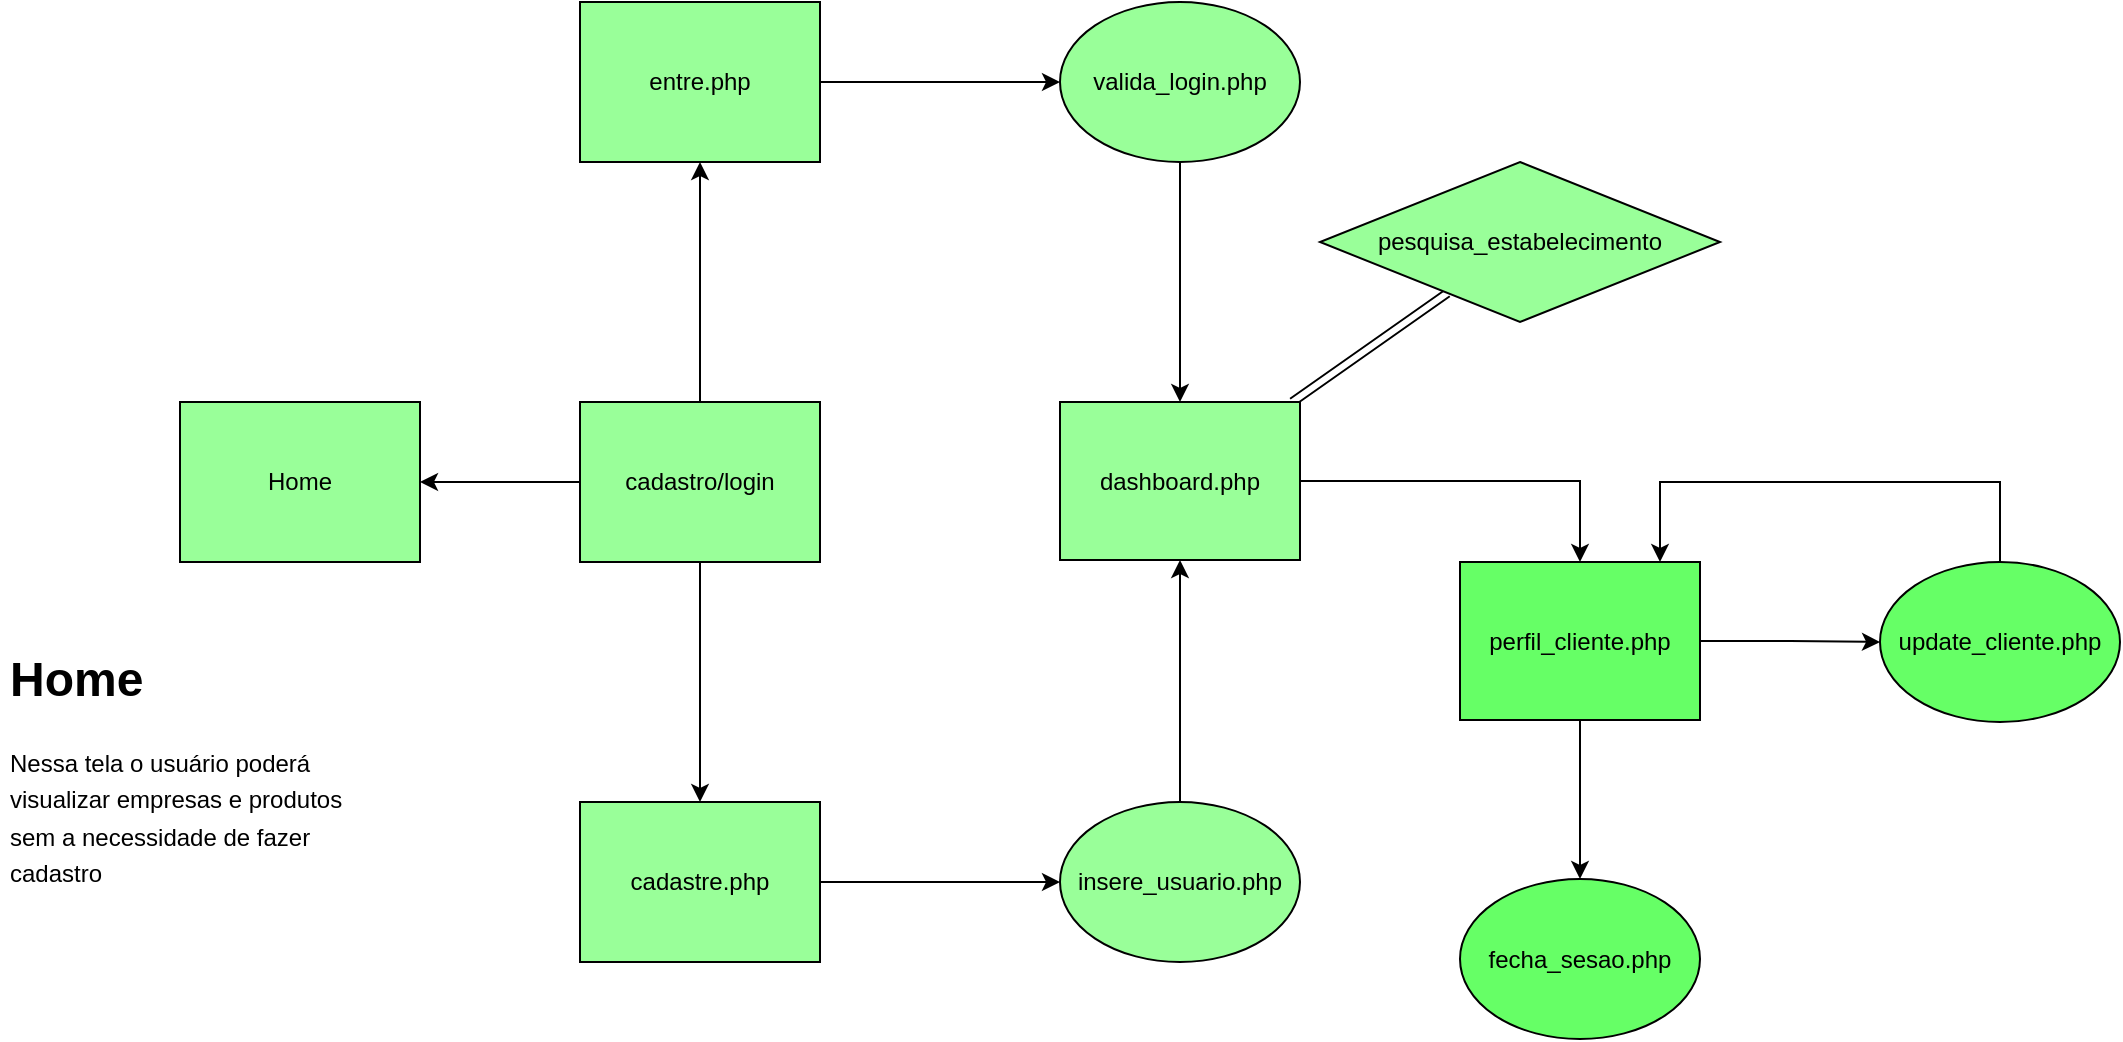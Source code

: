 <mxfile version="21.2.1" type="device" pages="3">
  <diagram name="Cliente" id="-fLTgROmnotpqfPD7KrV">
    <mxGraphModel dx="2046" dy="733" grid="1" gridSize="10" guides="1" tooltips="1" connect="1" arrows="1" fold="1" page="1" pageScale="1" pageWidth="827" pageHeight="1169" math="0" shadow="0">
      <root>
        <mxCell id="0" />
        <mxCell id="1" parent="0" />
        <mxCell id="nJGko37JBxsJlrp_rgi--4" style="edgeStyle=orthogonalEdgeStyle;rounded=0;orthogonalLoop=1;jettySize=auto;html=1;exitX=0.5;exitY=1;exitDx=0;exitDy=0;entryX=0.5;entryY=0;entryDx=0;entryDy=0;" parent="1" source="nJGko37JBxsJlrp_rgi--1" target="nJGko37JBxsJlrp_rgi--5" edge="1">
          <mxGeometry relative="1" as="geometry">
            <mxPoint x="90" y="370" as="targetPoint" />
          </mxGeometry>
        </mxCell>
        <mxCell id="nJGko37JBxsJlrp_rgi--14" style="edgeStyle=orthogonalEdgeStyle;rounded=0;orthogonalLoop=1;jettySize=auto;html=1;exitX=0.5;exitY=0;exitDx=0;exitDy=0;entryX=0.5;entryY=1;entryDx=0;entryDy=0;" parent="1" source="nJGko37JBxsJlrp_rgi--1" target="nJGko37JBxsJlrp_rgi--6" edge="1">
          <mxGeometry relative="1" as="geometry" />
        </mxCell>
        <mxCell id="Xoj2JBchcT_UAn22fU_Y-2" value="" style="edgeStyle=orthogonalEdgeStyle;rounded=0;orthogonalLoop=1;jettySize=auto;html=1;" edge="1" parent="1" source="nJGko37JBxsJlrp_rgi--1" target="Xoj2JBchcT_UAn22fU_Y-1">
          <mxGeometry relative="1" as="geometry" />
        </mxCell>
        <mxCell id="nJGko37JBxsJlrp_rgi--1" value="cadastro/login" style="rounded=0;whiteSpace=wrap;html=1;fillColor=#99FF99;" parent="1" vertex="1">
          <mxGeometry x="30" y="200" width="120" height="80" as="geometry" />
        </mxCell>
        <mxCell id="nJGko37JBxsJlrp_rgi--10" value="" style="edgeStyle=orthogonalEdgeStyle;rounded=0;orthogonalLoop=1;jettySize=auto;html=1;" parent="1" source="nJGko37JBxsJlrp_rgi--5" target="nJGko37JBxsJlrp_rgi--9" edge="1">
          <mxGeometry relative="1" as="geometry" />
        </mxCell>
        <mxCell id="nJGko37JBxsJlrp_rgi--5" value="cadastre.php" style="rounded=0;whiteSpace=wrap;html=1;fillColor=#99FF99;" parent="1" vertex="1">
          <mxGeometry x="30" y="400" width="120" height="80" as="geometry" />
        </mxCell>
        <mxCell id="nJGko37JBxsJlrp_rgi--13" value="" style="edgeStyle=orthogonalEdgeStyle;rounded=0;orthogonalLoop=1;jettySize=auto;html=1;" parent="1" source="nJGko37JBxsJlrp_rgi--6" target="nJGko37JBxsJlrp_rgi--12" edge="1">
          <mxGeometry relative="1" as="geometry" />
        </mxCell>
        <mxCell id="nJGko37JBxsJlrp_rgi--6" value="entre.php" style="rounded=0;whiteSpace=wrap;html=1;fillColor=#99FF99;" parent="1" vertex="1">
          <mxGeometry x="30" width="120" height="80" as="geometry" />
        </mxCell>
        <mxCell id="nJGko37JBxsJlrp_rgi--18" style="edgeStyle=orthogonalEdgeStyle;rounded=0;orthogonalLoop=1;jettySize=auto;html=1;entryX=0.5;entryY=1;entryDx=0;entryDy=0;" parent="1" source="nJGko37JBxsJlrp_rgi--9" target="nJGko37JBxsJlrp_rgi--16" edge="1">
          <mxGeometry relative="1" as="geometry" />
        </mxCell>
        <mxCell id="nJGko37JBxsJlrp_rgi--9" value="insere_usuario.php" style="ellipse;whiteSpace=wrap;html=1;rounded=0;fillColor=#99FF99;" parent="1" vertex="1">
          <mxGeometry x="270" y="400" width="120" height="80" as="geometry" />
        </mxCell>
        <mxCell id="nJGko37JBxsJlrp_rgi--17" value="" style="edgeStyle=orthogonalEdgeStyle;rounded=0;orthogonalLoop=1;jettySize=auto;html=1;" parent="1" source="nJGko37JBxsJlrp_rgi--12" target="nJGko37JBxsJlrp_rgi--16" edge="1">
          <mxGeometry relative="1" as="geometry" />
        </mxCell>
        <mxCell id="nJGko37JBxsJlrp_rgi--12" value="valida_login.php" style="ellipse;whiteSpace=wrap;html=1;rounded=0;fillColor=#99FF99;" parent="1" vertex="1">
          <mxGeometry x="270" width="120" height="80" as="geometry" />
        </mxCell>
        <mxCell id="nJGko37JBxsJlrp_rgi--22" value="" style="edgeStyle=orthogonalEdgeStyle;rounded=0;orthogonalLoop=1;jettySize=auto;html=1;" parent="1" source="nJGko37JBxsJlrp_rgi--16" target="nJGko37JBxsJlrp_rgi--21" edge="1">
          <mxGeometry relative="1" as="geometry" />
        </mxCell>
        <mxCell id="98FRtYooVgI7Z1cPWIKy-3" value="" style="rounded=0;orthogonalLoop=1;jettySize=auto;html=1;shape=link;" edge="1" parent="1" source="nJGko37JBxsJlrp_rgi--16" target="98FRtYooVgI7Z1cPWIKy-2">
          <mxGeometry relative="1" as="geometry" />
        </mxCell>
        <mxCell id="nJGko37JBxsJlrp_rgi--16" value="dashboard.php" style="whiteSpace=wrap;html=1;rounded=0;fillColor=#99FF99;" parent="1" vertex="1">
          <mxGeometry x="270" y="200" width="120" height="79" as="geometry" />
        </mxCell>
        <mxCell id="nJGko37JBxsJlrp_rgi--25" value="" style="edgeStyle=orthogonalEdgeStyle;rounded=0;orthogonalLoop=1;jettySize=auto;html=1;" parent="1" source="nJGko37JBxsJlrp_rgi--21" target="nJGko37JBxsJlrp_rgi--24" edge="1">
          <mxGeometry relative="1" as="geometry" />
        </mxCell>
        <mxCell id="nJGko37JBxsJlrp_rgi--32" style="edgeStyle=orthogonalEdgeStyle;rounded=0;orthogonalLoop=1;jettySize=auto;html=1;exitX=1;exitY=0.5;exitDx=0;exitDy=0;entryX=0;entryY=0.5;entryDx=0;entryDy=0;" parent="1" source="nJGko37JBxsJlrp_rgi--21" target="OBdbuybp2C_v1fgZbtni-1" edge="1">
          <mxGeometry relative="1" as="geometry" />
        </mxCell>
        <mxCell id="nJGko37JBxsJlrp_rgi--21" value="perfil_cliente.php" style="whiteSpace=wrap;html=1;fillColor=#66FF66;rounded=0;" parent="1" vertex="1">
          <mxGeometry x="470" y="280" width="120" height="79" as="geometry" />
        </mxCell>
        <mxCell id="nJGko37JBxsJlrp_rgi--24" value="fecha_sesao.php" style="ellipse;whiteSpace=wrap;html=1;fillColor=#66FF66;rounded=0;" parent="1" vertex="1">
          <mxGeometry x="470" y="438.5" width="120" height="80" as="geometry" />
        </mxCell>
        <mxCell id="nJGko37JBxsJlrp_rgi--35" style="edgeStyle=orthogonalEdgeStyle;rounded=0;orthogonalLoop=1;jettySize=auto;html=1;" parent="1" source="OBdbuybp2C_v1fgZbtni-1" edge="1">
          <mxGeometry relative="1" as="geometry">
            <mxPoint x="570" y="280" as="targetPoint" />
            <Array as="points">
              <mxPoint x="740" y="240" />
              <mxPoint x="570" y="240" />
            </Array>
            <mxPoint x="940" y="278.5" as="sourcePoint" />
          </mxGeometry>
        </mxCell>
        <mxCell id="OBdbuybp2C_v1fgZbtni-1" value="update_cliente.php" style="ellipse;whiteSpace=wrap;html=1;fillColor=#66FF66;rounded=0;" parent="1" vertex="1">
          <mxGeometry x="680" y="280" width="120" height="80" as="geometry" />
        </mxCell>
        <mxCell id="98FRtYooVgI7Z1cPWIKy-2" value="pesquisa_estabelecimento" style="rhombus;whiteSpace=wrap;html=1;fillColor=#99FF99;rounded=0;" vertex="1" parent="1">
          <mxGeometry x="400" y="80" width="200" height="80" as="geometry" />
        </mxCell>
        <mxCell id="Xoj2JBchcT_UAn22fU_Y-1" value="Home" style="rounded=0;whiteSpace=wrap;html=1;fillColor=#99FF99;" vertex="1" parent="1">
          <mxGeometry x="-170" y="200" width="120" height="80" as="geometry" />
        </mxCell>
        <mxCell id="Xoj2JBchcT_UAn22fU_Y-3" value="&lt;h1&gt;&lt;span style=&quot;background-color: initial;&quot;&gt;Home&lt;/span&gt;&lt;/h1&gt;&lt;h1 style=&quot;line-height: 60%;&quot;&gt;&lt;span style=&quot;background-color: initial; font-size: 12px; font-weight: normal;&quot;&gt;Nessa tela o usuário poderá visualizar empresas e produtos sem a necessidade de fazer cadastro&lt;/span&gt;&lt;br&gt;&lt;/h1&gt;" style="text;html=1;strokeColor=none;fillColor=none;spacing=5;spacingTop=-20;whiteSpace=wrap;overflow=hidden;rounded=0;" vertex="1" parent="1">
          <mxGeometry x="-260" y="318.5" width="190" height="141.5" as="geometry" />
        </mxCell>
      </root>
    </mxGraphModel>
  </diagram>
  <diagram id="FP6vAjrer5khvVGKEKZG" name="Estabelecimento">
    <mxGraphModel dx="942" dy="566" grid="1" gridSize="10" guides="1" tooltips="1" connect="1" arrows="1" fold="1" page="1" pageScale="1" pageWidth="827" pageHeight="1169" math="0" shadow="0">
      <root>
        <mxCell id="0" />
        <mxCell id="1" parent="0" />
        <mxCell id="geep5rM37MOr-OzAUdSe-1" style="edgeStyle=orthogonalEdgeStyle;rounded=0;orthogonalLoop=1;jettySize=auto;html=1;exitX=0.5;exitY=1;exitDx=0;exitDy=0;entryX=0.5;entryY=0;entryDx=0;entryDy=0;fillColor=#FF9999;" parent="1" source="geep5rM37MOr-OzAUdSe-3" target="geep5rM37MOr-OzAUdSe-5" edge="1">
          <mxGeometry relative="1" as="geometry">
            <mxPoint x="90" y="370" as="targetPoint" />
          </mxGeometry>
        </mxCell>
        <mxCell id="geep5rM37MOr-OzAUdSe-2" style="edgeStyle=orthogonalEdgeStyle;rounded=0;orthogonalLoop=1;jettySize=auto;html=1;exitX=0.5;exitY=0;exitDx=0;exitDy=0;entryX=0.5;entryY=1;entryDx=0;entryDy=0;fillColor=#FF9999;" parent="1" source="geep5rM37MOr-OzAUdSe-3" target="geep5rM37MOr-OzAUdSe-7" edge="1">
          <mxGeometry relative="1" as="geometry" />
        </mxCell>
        <mxCell id="geep5rM37MOr-OzAUdSe-3" value="index.php" style="rounded=0;whiteSpace=wrap;html=1;fillColor=#66FF66;" parent="1" vertex="1">
          <mxGeometry x="30" y="200" width="120" height="80" as="geometry" />
        </mxCell>
        <mxCell id="geep5rM37MOr-OzAUdSe-4" value="" style="edgeStyle=orthogonalEdgeStyle;rounded=0;orthogonalLoop=1;jettySize=auto;html=1;fillColor=#FF9999;" parent="1" source="geep5rM37MOr-OzAUdSe-5" target="geep5rM37MOr-OzAUdSe-9" edge="1">
          <mxGeometry relative="1" as="geometry" />
        </mxCell>
        <mxCell id="geep5rM37MOr-OzAUdSe-5" value="cadastre_business&lt;br&gt;.php" style="rounded=0;whiteSpace=wrap;html=1;fillColor=#66FF66;" parent="1" vertex="1">
          <mxGeometry x="30" y="400" width="120" height="80" as="geometry" />
        </mxCell>
        <mxCell id="geep5rM37MOr-OzAUdSe-6" value="" style="edgeStyle=orthogonalEdgeStyle;rounded=0;orthogonalLoop=1;jettySize=auto;html=1;fillColor=#FF9999;" parent="1" source="geep5rM37MOr-OzAUdSe-7" target="geep5rM37MOr-OzAUdSe-11" edge="1">
          <mxGeometry relative="1" as="geometry" />
        </mxCell>
        <mxCell id="geep5rM37MOr-OzAUdSe-7" value="entre_business.php" style="rounded=0;whiteSpace=wrap;html=1;fillColor=#66FF66;" parent="1" vertex="1">
          <mxGeometry x="30" width="120" height="80" as="geometry" />
        </mxCell>
        <mxCell id="geep5rM37MOr-OzAUdSe-8" style="edgeStyle=orthogonalEdgeStyle;rounded=0;orthogonalLoop=1;jettySize=auto;html=1;entryX=0.5;entryY=1;entryDx=0;entryDy=0;fillColor=#FF9999;" parent="1" source="geep5rM37MOr-OzAUdSe-9" target="geep5rM37MOr-OzAUdSe-14" edge="1">
          <mxGeometry relative="1" as="geometry" />
        </mxCell>
        <mxCell id="geep5rM37MOr-OzAUdSe-9" value="insere_estabelecimento.php" style="ellipse;whiteSpace=wrap;html=1;rounded=0;fillColor=#66FF66;" parent="1" vertex="1">
          <mxGeometry x="250" y="400" width="160" height="80" as="geometry" />
        </mxCell>
        <mxCell id="geep5rM37MOr-OzAUdSe-10" value="" style="edgeStyle=orthogonalEdgeStyle;rounded=0;orthogonalLoop=1;jettySize=auto;html=1;fillColor=#FF9999;" parent="1" source="geep5rM37MOr-OzAUdSe-11" target="geep5rM37MOr-OzAUdSe-14" edge="1">
          <mxGeometry relative="1" as="geometry" />
        </mxCell>
        <mxCell id="geep5rM37MOr-OzAUdSe-11" value="valida_login_business&lt;br&gt;.php" style="ellipse;whiteSpace=wrap;html=1;rounded=0;fillColor=#66FF66;" parent="1" vertex="1">
          <mxGeometry x="270" width="120" height="80" as="geometry" />
        </mxCell>
        <mxCell id="geep5rM37MOr-OzAUdSe-13" value="" style="edgeStyle=orthogonalEdgeStyle;rounded=0;orthogonalLoop=1;jettySize=auto;html=1;fillColor=#FF9999;" parent="1" source="geep5rM37MOr-OzAUdSe-14" target="geep5rM37MOr-OzAUdSe-18" edge="1">
          <mxGeometry relative="1" as="geometry" />
        </mxCell>
        <mxCell id="RS2VWW0FosAvPTRkOz8A-7" value="" style="edgeStyle=orthogonalEdgeStyle;rounded=0;orthogonalLoop=1;jettySize=auto;html=1;" parent="1" source="geep5rM37MOr-OzAUdSe-14" target="RS2VWW0FosAvPTRkOz8A-6" edge="1">
          <mxGeometry relative="1" as="geometry" />
        </mxCell>
        <mxCell id="geep5rM37MOr-OzAUdSe-14" value="dashboard_business&lt;br&gt;.php" style="whiteSpace=wrap;html=1;rounded=0;fillColor=#66FF66;" parent="1" vertex="1">
          <mxGeometry x="270" y="200" width="120" height="79" as="geometry" />
        </mxCell>
        <mxCell id="geep5rM37MOr-OzAUdSe-16" value="" style="edgeStyle=orthogonalEdgeStyle;rounded=0;orthogonalLoop=1;jettySize=auto;html=1;fillColor=#66FF66;" parent="1" source="geep5rM37MOr-OzAUdSe-18" target="geep5rM37MOr-OzAUdSe-20" edge="1">
          <mxGeometry relative="1" as="geometry" />
        </mxCell>
        <mxCell id="geep5rM37MOr-OzAUdSe-17" style="edgeStyle=orthogonalEdgeStyle;rounded=0;orthogonalLoop=1;jettySize=auto;html=1;exitX=1;exitY=0.5;exitDx=0;exitDy=0;entryX=0;entryY=0.5;entryDx=0;entryDy=0;fillColor=#66FF66;" parent="1" source="geep5rM37MOr-OzAUdSe-18" target="geep5rM37MOr-OzAUdSe-24" edge="1">
          <mxGeometry relative="1" as="geometry">
            <mxPoint x="800" y="318.5" as="targetPoint" />
          </mxGeometry>
        </mxCell>
        <mxCell id="geep5rM37MOr-OzAUdSe-18" value="perfil_estabelecimento.php" style="whiteSpace=wrap;html=1;fillColor=#66FF66;rounded=0;" parent="1" vertex="1">
          <mxGeometry x="485" y="279.5" width="150" height="79" as="geometry" />
        </mxCell>
        <mxCell id="geep5rM37MOr-OzAUdSe-19" style="edgeStyle=orthogonalEdgeStyle;rounded=0;orthogonalLoop=1;jettySize=auto;html=1;entryX=0;entryY=0.5;entryDx=0;entryDy=0;fillColor=#FF9999;" parent="1" source="geep5rM37MOr-OzAUdSe-20" target="geep5rM37MOr-OzAUdSe-3" edge="1">
          <mxGeometry relative="1" as="geometry">
            <Array as="points">
              <mxPoint x="530" y="599" />
              <mxPoint x="10" y="599" />
              <mxPoint x="10" y="240" />
            </Array>
          </mxGeometry>
        </mxCell>
        <mxCell id="geep5rM37MOr-OzAUdSe-20" value="fecha_sesao_business&lt;br&gt;.php" style="ellipse;whiteSpace=wrap;html=1;fillColor=#66FF66;rounded=0;" parent="1" vertex="1">
          <mxGeometry x="480" y="438.5" width="160" height="80" as="geometry" />
        </mxCell>
        <mxCell id="geep5rM37MOr-OzAUdSe-23" style="edgeStyle=orthogonalEdgeStyle;rounded=0;orthogonalLoop=1;jettySize=auto;html=1;fillColor=#66FF66;" parent="1" source="geep5rM37MOr-OzAUdSe-24" edge="1">
          <mxGeometry relative="1" as="geometry">
            <mxPoint x="570" y="280" as="targetPoint" />
            <Array as="points">
              <mxPoint x="820" y="240" />
              <mxPoint x="570" y="240" />
            </Array>
          </mxGeometry>
        </mxCell>
        <mxCell id="geep5rM37MOr-OzAUdSe-24" value="update_estabelecimento.php" style="ellipse;whiteSpace=wrap;html=1;fillColor=#66FF66;rounded=0;" parent="1" vertex="1">
          <mxGeometry x="740" y="280" width="160" height="80" as="geometry" />
        </mxCell>
        <mxCell id="RS2VWW0FosAvPTRkOz8A-4" style="rounded=0;orthogonalLoop=1;jettySize=auto;html=1;shape=link;" parent="1" source="RS2VWW0FosAvPTRkOz8A-1" target="RS2VWW0FosAvPTRkOz8A-3" edge="1">
          <mxGeometry relative="1" as="geometry" />
        </mxCell>
        <mxCell id="RS2VWW0FosAvPTRkOz8A-1" value="dashboard_business&lt;br&gt;.php" style="whiteSpace=wrap;html=1;rounded=0;fillColor=#66FF66;" parent="1" vertex="1">
          <mxGeometry x="40" y="800" width="120" height="79" as="geometry" />
        </mxCell>
        <mxCell id="RS2VWW0FosAvPTRkOz8A-3" value="&lt;h1 style=&quot;border-color: var(--border-color);&quot;&gt;Estátisticas a serem mostradas&lt;/h1&gt;&lt;p&gt;&lt;/p&gt;&lt;ol&gt;&lt;li&gt;Quantidade de usuários que &#39;favoritaram&#39; o estabelecimento&lt;/li&gt;&lt;li&gt;Quantidade de usuários que clicaram em determinado produto.&lt;/li&gt;&lt;li&gt;Quantidade de usuários que clicaram no botão de whatsapp&lt;/li&gt;&lt;li&gt;Meus produtos cadastrados e online&lt;/li&gt;&lt;/ol&gt;&lt;p&gt;&lt;/p&gt;" style="text;html=1;strokeColor=none;fillColor=none;spacing=5;spacingTop=-20;whiteSpace=wrap;overflow=hidden;rounded=0;" parent="1" vertex="1">
          <mxGeometry x="200" y="800" width="190" height="270" as="geometry" />
        </mxCell>
        <mxCell id="76ss8hYp1w8U7wjH3tY_-4" value="" style="edgeStyle=orthogonalEdgeStyle;rounded=0;orthogonalLoop=1;jettySize=auto;html=1;" edge="1" parent="1" source="RS2VWW0FosAvPTRkOz8A-6" target="76ss8hYp1w8U7wjH3tY_-3">
          <mxGeometry relative="1" as="geometry" />
        </mxCell>
        <mxCell id="RS2VWW0FosAvPTRkOz8A-6" value="produtos" style="whiteSpace=wrap;html=1;rounded=0;fillColor=#66FF66;" parent="1" vertex="1">
          <mxGeometry x="480" y="121" width="160" height="79" as="geometry" />
        </mxCell>
        <mxCell id="76ss8hYp1w8U7wjH3tY_-6" value="" style="edgeStyle=orthogonalEdgeStyle;rounded=0;orthogonalLoop=1;jettySize=auto;html=1;fillColor=#66FF66;" edge="1" parent="1" source="76ss8hYp1w8U7wjH3tY_-3" target="76ss8hYp1w8U7wjH3tY_-5">
          <mxGeometry relative="1" as="geometry" />
        </mxCell>
        <mxCell id="76ss8hYp1w8U7wjH3tY_-3" value="Adicionar produto" style="whiteSpace=wrap;html=1;rounded=0;fillColor=#66FF66;" vertex="1" parent="1">
          <mxGeometry x="680" y="40" width="160" height="81" as="geometry" />
        </mxCell>
        <mxCell id="76ss8hYp1w8U7wjH3tY_-8" style="edgeStyle=orthogonalEdgeStyle;rounded=0;orthogonalLoop=1;jettySize=auto;html=1;exitX=1;exitY=0.5;exitDx=0;exitDy=0;shape=link;" edge="1" parent="1" source="76ss8hYp1w8U7wjH3tY_-5" target="76ss8hYp1w8U7wjH3tY_-7">
          <mxGeometry relative="1" as="geometry" />
        </mxCell>
        <mxCell id="76ss8hYp1w8U7wjH3tY_-5" value="insere produto" style="ellipse;whiteSpace=wrap;html=1;fillColor=#66FF66;rounded=0;" vertex="1" parent="1">
          <mxGeometry x="960" y="40" width="120" height="80.5" as="geometry" />
        </mxCell>
        <mxCell id="76ss8hYp1w8U7wjH3tY_-7" value="&lt;h1 style=&quot;line-height: 80%;&quot;&gt;&lt;ol&gt;&lt;li style=&quot;text-align: justify; font-size: 13px;&quot;&gt;&lt;span style=&quot;font-weight: 400;&quot;&gt;&lt;font color=&quot;#66ff66&quot;&gt;inserir na tabela produtos o produto com as infromações completas com excessão de ingredientes e categorias&lt;/font&gt;&lt;/span&gt;&lt;/li&gt;&lt;li style=&quot;text-align: justify; font-size: 13px;&quot;&gt;&lt;span style=&quot;font-weight: 400;&quot;&gt;&lt;font color=&quot;#66ff66&quot;&gt;Pesquisa na tabela produto pelo código do último produto inserido&lt;/font&gt;&lt;/span&gt;&lt;/li&gt;&lt;li style=&quot;text-align: justify; font-size: 13px;&quot;&gt;&lt;span style=&quot;font-weight: 400;&quot;&gt;&lt;font color=&quot;#66ff66&quot;&gt;Com esse código é inserido na tabela produto_categarias a(s) categoria(s) do produto relacionadas com o código pego no passo 2.&lt;/font&gt;&lt;/span&gt;&lt;/li&gt;&lt;li style=&quot;text-align: justify; font-size: 13px;&quot;&gt;&lt;span style=&quot;font-weight: 400;&quot;&gt;&lt;font color=&quot;#66ff66&quot;&gt;Pesquisa na tabela ingrediente se existe o ingrediente com o mesmo nome do(s) ingrediente(s) pegos do formulário, caso exista o ingrediente eu pego o codigo desse ingrediente, caso não exista eu insiro esse ingrediente na tabela ingrediente.&lt;/font&gt;&lt;/span&gt;&lt;/li&gt;&lt;li style=&quot;text-align: justify; font-size: 13px;&quot;&gt;&lt;span style=&quot;font-weight: 400;&quot;&gt;&lt;font color=&quot;#66ff66&quot;&gt;Para relacionar esse ingrediente com o produto que contém esse ingrediente eu insiro na tabela produto_ingrediente o cod do produto pego anteriormente e que acabou&amp;nbsp; de ser inserido insiro ele junto com os ingredientes na tabela ingrediente.&lt;/font&gt;&lt;/span&gt;&lt;/li&gt;&lt;/ol&gt;&lt;/h1&gt;" style="text;html=1;strokeColor=none;fillColor=none;spacing=5;spacingTop=-20;whiteSpace=wrap;overflow=hidden;rounded=0;" vertex="1" parent="1">
          <mxGeometry x="1180" y="70" width="430" height="300" as="geometry" />
        </mxCell>
      </root>
    </mxGraphModel>
  </diagram>
  <diagram id="9IDwkVm2oK5lHES9NFJN" name="Banco de dados">
    <mxGraphModel dx="1480" dy="890" grid="1" gridSize="10" guides="1" tooltips="1" connect="1" arrows="1" fold="1" page="1" pageScale="1" pageWidth="827" pageHeight="1169" math="0" shadow="0">
      <root>
        <mxCell id="0" />
        <mxCell id="1" parent="0" />
        <mxCell id="AynYQDM76NTw2akR600Y-1" value="" style="shape=cylinder3;whiteSpace=wrap;html=1;boundedLbl=1;backgroundOutline=1;size=15;" parent="1" vertex="1">
          <mxGeometry x="80" y="10" width="60" height="80" as="geometry" />
        </mxCell>
        <mxCell id="AynYQDM76NTw2akR600Y-2" value="Cliente" style="swimlane;fontStyle=0;childLayout=stackLayout;horizontal=1;startSize=30;horizontalStack=0;resizeParent=1;resizeParentMax=0;resizeLast=0;collapsible=1;marginBottom=0;whiteSpace=wrap;html=1;" parent="1" vertex="1">
          <mxGeometry x="200" y="40" width="140" height="180" as="geometry">
            <mxRectangle x="210" y="80" width="60" height="30" as="alternateBounds" />
          </mxGeometry>
        </mxCell>
        <mxCell id="AynYQDM76NTw2akR600Y-3" value="CPF&lt;br&gt;" style="text;strokeColor=none;fillColor=none;align=left;verticalAlign=middle;spacingLeft=4;spacingRight=4;overflow=hidden;points=[[0,0.5],[1,0.5]];portConstraint=eastwest;rotatable=0;whiteSpace=wrap;html=1;" parent="AynYQDM76NTw2akR600Y-2" vertex="1">
          <mxGeometry y="30" width="140" height="30" as="geometry" />
        </mxCell>
        <mxCell id="AynYQDM76NTw2akR600Y-4" value="Nome" style="text;strokeColor=none;fillColor=none;align=left;verticalAlign=middle;spacingLeft=4;spacingRight=4;overflow=hidden;points=[[0,0.5],[1,0.5]];portConstraint=eastwest;rotatable=0;whiteSpace=wrap;html=1;" parent="AynYQDM76NTw2akR600Y-2" vertex="1">
          <mxGeometry y="60" width="140" height="30" as="geometry" />
        </mxCell>
        <mxCell id="AynYQDM76NTw2akR600Y-23" value="Telefone" style="text;strokeColor=none;fillColor=none;align=left;verticalAlign=middle;spacingLeft=4;spacingRight=4;overflow=hidden;points=[[0,0.5],[1,0.5]];portConstraint=eastwest;rotatable=0;whiteSpace=wrap;html=1;" parent="AynYQDM76NTw2akR600Y-2" vertex="1">
          <mxGeometry y="90" width="140" height="30" as="geometry" />
        </mxCell>
        <mxCell id="AynYQDM76NTw2akR600Y-5" value="E-mail" style="text;strokeColor=none;fillColor=none;align=left;verticalAlign=middle;spacingLeft=4;spacingRight=4;overflow=hidden;points=[[0,0.5],[1,0.5]];portConstraint=eastwest;rotatable=0;whiteSpace=wrap;html=1;" parent="AynYQDM76NTw2akR600Y-2" vertex="1">
          <mxGeometry y="120" width="140" height="30" as="geometry" />
        </mxCell>
        <mxCell id="AynYQDM76NTw2akR600Y-25" value="Senha" style="text;strokeColor=none;fillColor=none;align=left;verticalAlign=middle;spacingLeft=4;spacingRight=4;overflow=hidden;points=[[0,0.5],[1,0.5]];portConstraint=eastwest;rotatable=0;whiteSpace=wrap;html=1;" parent="AynYQDM76NTw2akR600Y-2" vertex="1">
          <mxGeometry y="150" width="140" height="30" as="geometry" />
        </mxCell>
        <mxCell id="AynYQDM76NTw2akR600Y-35" style="edgeStyle=orthogonalEdgeStyle;rounded=0;orthogonalLoop=1;jettySize=auto;html=1;exitX=0.5;exitY=0;exitDx=0;exitDy=0;entryX=0.54;entryY=1.06;entryDx=0;entryDy=0;entryPerimeter=0;shape=arrow;" parent="1" source="AynYQDM76NTw2akR600Y-6" target="AynYQDM76NTw2akR600Y-21" edge="1">
          <mxGeometry relative="1" as="geometry" />
        </mxCell>
        <mxCell id="AynYQDM76NTw2akR600Y-6" value="Produtos" style="swimlane;fontStyle=0;childLayout=stackLayout;horizontal=1;startSize=30;horizontalStack=0;resizeParent=1;resizeParentMax=0;resizeLast=0;collapsible=1;marginBottom=0;whiteSpace=wrap;html=1;" parent="1" vertex="1">
          <mxGeometry x="680" y="380" width="140" height="120" as="geometry">
            <mxRectangle x="210" y="80" width="60" height="30" as="alternateBounds" />
          </mxGeometry>
        </mxCell>
        <mxCell id="AynYQDM76NTw2akR600Y-7" value="Item 1" style="text;strokeColor=none;fillColor=none;align=left;verticalAlign=middle;spacingLeft=4;spacingRight=4;overflow=hidden;points=[[0,0.5],[1,0.5]];portConstraint=eastwest;rotatable=0;whiteSpace=wrap;html=1;" parent="AynYQDM76NTw2akR600Y-6" vertex="1">
          <mxGeometry y="30" width="140" height="30" as="geometry" />
        </mxCell>
        <mxCell id="AynYQDM76NTw2akR600Y-8" value="Item 2" style="text;strokeColor=none;fillColor=none;align=left;verticalAlign=middle;spacingLeft=4;spacingRight=4;overflow=hidden;points=[[0,0.5],[1,0.5]];portConstraint=eastwest;rotatable=0;whiteSpace=wrap;html=1;" parent="AynYQDM76NTw2akR600Y-6" vertex="1">
          <mxGeometry y="60" width="140" height="30" as="geometry" />
        </mxCell>
        <mxCell id="AynYQDM76NTw2akR600Y-9" value="Item 3" style="text;strokeColor=none;fillColor=none;align=left;verticalAlign=middle;spacingLeft=4;spacingRight=4;overflow=hidden;points=[[0,0.5],[1,0.5]];portConstraint=eastwest;rotatable=0;whiteSpace=wrap;html=1;" parent="AynYQDM76NTw2akR600Y-6" vertex="1">
          <mxGeometry y="90" width="140" height="30" as="geometry" />
        </mxCell>
        <mxCell id="AynYQDM76NTw2akR600Y-10" value="Categoria" style="swimlane;fontStyle=0;childLayout=stackLayout;horizontal=1;startSize=30;horizontalStack=0;resizeParent=1;resizeParentMax=0;resizeLast=0;collapsible=1;marginBottom=0;whiteSpace=wrap;html=1;" parent="1" vertex="1">
          <mxGeometry x="600" y="40" width="140" height="120" as="geometry">
            <mxRectangle x="210" y="80" width="60" height="30" as="alternateBounds" />
          </mxGeometry>
        </mxCell>
        <mxCell id="AynYQDM76NTw2akR600Y-11" value="Codigo" style="text;strokeColor=none;fillColor=none;align=left;verticalAlign=middle;spacingLeft=4;spacingRight=4;overflow=hidden;points=[[0,0.5],[1,0.5]];portConstraint=eastwest;rotatable=0;whiteSpace=wrap;html=1;" parent="AynYQDM76NTw2akR600Y-10" vertex="1">
          <mxGeometry y="30" width="140" height="30" as="geometry" />
        </mxCell>
        <mxCell id="AynYQDM76NTw2akR600Y-12" value="Nome" style="text;strokeColor=none;fillColor=none;align=left;verticalAlign=middle;spacingLeft=4;spacingRight=4;overflow=hidden;points=[[0,0.5],[1,0.5]];portConstraint=eastwest;rotatable=0;whiteSpace=wrap;html=1;" parent="AynYQDM76NTw2akR600Y-10" vertex="1">
          <mxGeometry y="60" width="140" height="30" as="geometry" />
        </mxCell>
        <mxCell id="AynYQDM76NTw2akR600Y-13" value="Descrição" style="text;strokeColor=none;fillColor=none;align=left;verticalAlign=middle;spacingLeft=4;spacingRight=4;overflow=hidden;points=[[0,0.5],[1,0.5]];portConstraint=eastwest;rotatable=0;whiteSpace=wrap;html=1;" parent="AynYQDM76NTw2akR600Y-10" vertex="1">
          <mxGeometry y="90" width="140" height="30" as="geometry" />
        </mxCell>
        <mxCell id="AynYQDM76NTw2akR600Y-14" value="Cliente_categoria" style="swimlane;fontStyle=0;childLayout=stackLayout;horizontal=1;startSize=30;horizontalStack=0;resizeParent=1;resizeParentMax=0;resizeLast=0;collapsible=1;marginBottom=0;whiteSpace=wrap;html=1;" parent="1" vertex="1">
          <mxGeometry x="400" y="40" width="140" height="90" as="geometry">
            <mxRectangle x="210" y="80" width="60" height="30" as="alternateBounds" />
          </mxGeometry>
        </mxCell>
        <mxCell id="AynYQDM76NTw2akR600Y-15" value="CPF_cliente" style="text;strokeColor=none;fillColor=none;align=left;verticalAlign=middle;spacingLeft=4;spacingRight=4;overflow=hidden;points=[[0,0.5],[1,0.5]];portConstraint=eastwest;rotatable=0;whiteSpace=wrap;html=1;" parent="AynYQDM76NTw2akR600Y-14" vertex="1">
          <mxGeometry y="30" width="140" height="30" as="geometry" />
        </mxCell>
        <mxCell id="AynYQDM76NTw2akR600Y-16" value="Codigo_categoria" style="text;strokeColor=none;fillColor=none;align=left;verticalAlign=middle;spacingLeft=4;spacingRight=4;overflow=hidden;points=[[0,0.5],[1,0.5]];portConstraint=eastwest;rotatable=0;whiteSpace=wrap;html=1;" parent="AynYQDM76NTw2akR600Y-14" vertex="1">
          <mxGeometry y="60" width="140" height="30" as="geometry" />
        </mxCell>
        <mxCell id="AynYQDM76NTw2akR600Y-18" value="Produtos_categoria" style="swimlane;fontStyle=0;childLayout=stackLayout;horizontal=1;startSize=30;horizontalStack=0;resizeParent=1;resizeParentMax=0;resizeLast=0;collapsible=1;marginBottom=0;whiteSpace=wrap;html=1;" parent="1" vertex="1">
          <mxGeometry x="680" y="210" width="140" height="120" as="geometry">
            <mxRectangle x="210" y="80" width="60" height="30" as="alternateBounds" />
          </mxGeometry>
        </mxCell>
        <mxCell id="AynYQDM76NTw2akR600Y-19" value="Item 1" style="text;strokeColor=none;fillColor=none;align=left;verticalAlign=middle;spacingLeft=4;spacingRight=4;overflow=hidden;points=[[0,0.5],[1,0.5]];portConstraint=eastwest;rotatable=0;whiteSpace=wrap;html=1;" parent="AynYQDM76NTw2akR600Y-18" vertex="1">
          <mxGeometry y="30" width="140" height="30" as="geometry" />
        </mxCell>
        <mxCell id="AynYQDM76NTw2akR600Y-20" value="Item 2" style="text;strokeColor=none;fillColor=none;align=left;verticalAlign=middle;spacingLeft=4;spacingRight=4;overflow=hidden;points=[[0,0.5],[1,0.5]];portConstraint=eastwest;rotatable=0;whiteSpace=wrap;html=1;" parent="AynYQDM76NTw2akR600Y-18" vertex="1">
          <mxGeometry y="60" width="140" height="30" as="geometry" />
        </mxCell>
        <mxCell id="AynYQDM76NTw2akR600Y-21" value="Item 3" style="text;strokeColor=none;fillColor=none;align=left;verticalAlign=middle;spacingLeft=4;spacingRight=4;overflow=hidden;points=[[0,0.5],[1,0.5]];portConstraint=eastwest;rotatable=0;whiteSpace=wrap;html=1;" parent="AynYQDM76NTw2akR600Y-18" vertex="1">
          <mxGeometry y="90" width="140" height="30" as="geometry" />
        </mxCell>
        <mxCell id="AynYQDM76NTw2akR600Y-24" value="Item 3" style="text;strokeColor=none;fillColor=none;align=left;verticalAlign=middle;spacingLeft=4;spacingRight=4;overflow=hidden;points=[[0,0.5],[1,0.5]];portConstraint=eastwest;rotatable=0;whiteSpace=wrap;html=1;" parent="1" vertex="1">
          <mxGeometry x="20" y="190" width="140" height="30" as="geometry" />
        </mxCell>
        <mxCell id="AynYQDM76NTw2akR600Y-27" style="edgeStyle=orthogonalEdgeStyle;rounded=0;orthogonalLoop=1;jettySize=auto;html=1;entryX=-0.017;entryY=0.072;entryDx=0;entryDy=0;entryPerimeter=0;shape=arrow;" parent="1" source="AynYQDM76NTw2akR600Y-23" target="AynYQDM76NTw2akR600Y-15" edge="1">
          <mxGeometry relative="1" as="geometry" />
        </mxCell>
        <mxCell id="AynYQDM76NTw2akR600Y-30" style="edgeStyle=orthogonalEdgeStyle;rounded=0;orthogonalLoop=1;jettySize=auto;html=1;exitX=0;exitY=0.5;exitDx=0;exitDy=0;entryX=0.998;entryY=0.05;entryDx=0;entryDy=0;entryPerimeter=0;shape=arrow;" parent="1" source="AynYQDM76NTw2akR600Y-12" target="AynYQDM76NTw2akR600Y-15" edge="1">
          <mxGeometry relative="1" as="geometry" />
        </mxCell>
        <mxCell id="AynYQDM76NTw2akR600Y-33" style="rounded=0;orthogonalLoop=1;jettySize=auto;html=1;entryX=0.502;entryY=1.05;entryDx=0;entryDy=0;entryPerimeter=0;shape=link;" parent="1" source="AynYQDM76NTw2akR600Y-32" target="AynYQDM76NTw2akR600Y-16" edge="1">
          <mxGeometry relative="1" as="geometry" />
        </mxCell>
        <mxCell id="AynYQDM76NTw2akR600Y-32" value="&lt;h1&gt;cliente_categoria&lt;/h1&gt;&lt;p&gt;Será uma tabela intermediária entre cliente e categoria, tendo em vista que um cliente pode se encaixar em várias &#39;categorias&#39; é de melhor prática se isso for externalizado para outra tabela, sendo assim o cliente pode se encaixar em quantas categorias desejar. Dessa forma para relacionar o cliente com determinada categoria eu só vou precisar do CPF do cliente, cod da categoria para relacionar o cliente com a categoria, sendo assim poderia ficar dessa forma:&lt;/p&gt;&lt;p&gt;EX:&lt;/p&gt;&lt;p&gt;CPF= 11111111111&lt;/p&gt;&lt;p&gt;Cod_categoria=2&lt;/p&gt;&lt;p&gt;Cod_categoria=3&lt;/p&gt;&lt;p&gt;Cod_categoria=46&lt;/p&gt;&lt;p&gt;Cod_categoria=79&lt;/p&gt;&lt;p&gt;&lt;br&gt;&lt;/p&gt;&lt;p&gt;Nesse caso o cliente com o CPF descrito pode ser classificado nas 4 categorias acima e na tabela intermediária ficaria da seguinte forma:&lt;/p&gt;&lt;p&gt;11111111111 -&amp;gt; 2&lt;/p&gt;&lt;p&gt;11111111111 -&amp;gt; 3&lt;br&gt;&lt;/p&gt;&lt;p&gt;11111111111 -&amp;gt; 46&lt;br&gt;&lt;/p&gt;&lt;p&gt;11111111111 -&amp;gt; 79&lt;br&gt;&lt;/p&gt;&lt;p&gt;&lt;br&gt;&lt;/p&gt;" style="text;html=1;strokeColor=none;fillColor=none;spacing=5;spacingTop=-20;whiteSpace=wrap;overflow=hidden;rounded=0;" parent="1" vertex="1">
          <mxGeometry x="200" y="280" width="270" height="560" as="geometry" />
        </mxCell>
        <mxCell id="AynYQDM76NTw2akR600Y-34" style="edgeStyle=orthogonalEdgeStyle;rounded=0;orthogonalLoop=1;jettySize=auto;html=1;exitX=1;exitY=0.5;exitDx=0;exitDy=0;entryX=0.551;entryY=-0.032;entryDx=0;entryDy=0;entryPerimeter=0;shape=arrow;" parent="1" source="AynYQDM76NTw2akR600Y-13" target="AynYQDM76NTw2akR600Y-18" edge="1">
          <mxGeometry relative="1" as="geometry" />
        </mxCell>
        <mxCell id="AynYQDM76NTw2akR600Y-38" style="edgeStyle=orthogonalEdgeStyle;rounded=0;orthogonalLoop=1;jettySize=auto;html=1;entryX=1;entryY=0.75;entryDx=0;entryDy=0;shape=link;" parent="1" source="AynYQDM76NTw2akR600Y-36" target="AynYQDM76NTw2akR600Y-32" edge="1">
          <mxGeometry relative="1" as="geometry">
            <Array as="points">
              <mxPoint x="1000" y="700" />
            </Array>
          </mxGeometry>
        </mxCell>
        <mxCell id="AynYQDM76NTw2akR600Y-36" value="&lt;h1&gt;produtos_categoria&lt;/h1&gt;&lt;p&gt;Funcionará com a mesma lógica do tabela cliente_categoria, a explicação será básicamente a mesma, somente mudando as tabelas envolvidas.&lt;/p&gt;&lt;p&gt;&lt;br&gt;&lt;/p&gt;" style="text;html=1;strokeColor=none;fillColor=none;spacing=5;spacingTop=-20;whiteSpace=wrap;overflow=hidden;rounded=0;" parent="1" vertex="1">
          <mxGeometry x="890" y="130" width="270" height="110" as="geometry" />
        </mxCell>
        <mxCell id="AynYQDM76NTw2akR600Y-37" style="rounded=0;orthogonalLoop=1;jettySize=auto;html=1;shape=link;exitX=0.969;exitY=-0.087;exitDx=0;exitDy=0;exitPerimeter=0;" parent="1" source="AynYQDM76NTw2akR600Y-19" target="AynYQDM76NTw2akR600Y-36" edge="1">
          <mxGeometry relative="1" as="geometry" />
        </mxCell>
      </root>
    </mxGraphModel>
  </diagram>
</mxfile>

